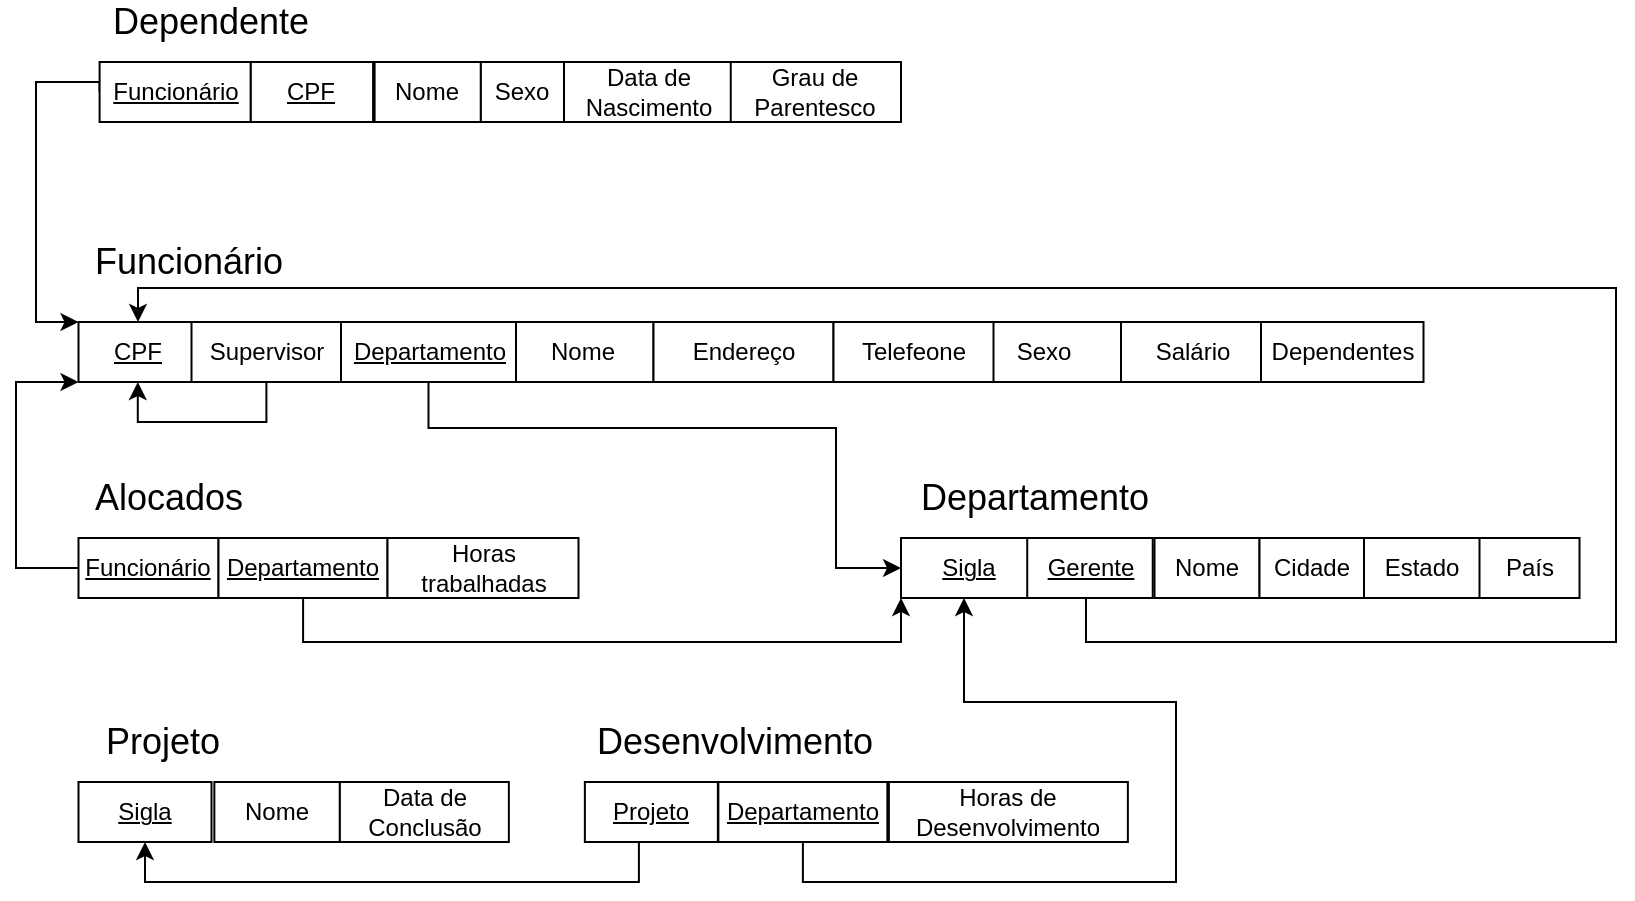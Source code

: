 <mxfile version="14.9.9" type="device"><diagram id="oE5kdE3x3bmlvVI2o78f" name="Page-1"><mxGraphModel dx="1422" dy="760" grid="1" gridSize="10" guides="1" tooltips="1" connect="1" arrows="1" fold="1" page="1" pageScale="1" pageWidth="850" pageHeight="1100" math="0" shadow="0"><root><mxCell id="0"/><mxCell id="1" parent="0"/><mxCell id="Gl7gMJ4fhBQl1i4gPmgb-1" value="&lt;font style=&quot;font-size: 18px&quot;&gt;Funcionário&lt;/font&gt;" style="text;html=1;align=center;verticalAlign=middle;resizable=0;points=[];autosize=1;strokeColor=none;" vertex="1" parent="1"><mxGeometry x="61.25" y="380" width="110" height="20" as="geometry"/></mxCell><mxCell id="Gl7gMJ4fhBQl1i4gPmgb-2" value="&lt;div&gt;&lt;u&gt;CPF&lt;span style=&quot;white-space: pre&quot;&gt;&lt;/span&gt;&lt;/u&gt;&lt;/div&gt;" style="rounded=0;whiteSpace=wrap;html=1;" vertex="1" parent="1"><mxGeometry x="61.25" y="420" width="60" height="30" as="geometry"/></mxCell><mxCell id="Gl7gMJ4fhBQl1i4gPmgb-3" value="Nome" style="rounded=0;whiteSpace=wrap;html=1;" vertex="1" parent="1"><mxGeometry x="277.5" y="420" width="71.25" height="30" as="geometry"/></mxCell><mxCell id="Gl7gMJ4fhBQl1i4gPmgb-4" value="Endereço" style="rounded=0;whiteSpace=wrap;html=1;" vertex="1" parent="1"><mxGeometry x="348.75" y="420" width="90" height="30" as="geometry"/></mxCell><mxCell id="Gl7gMJ4fhBQl1i4gPmgb-5" value="Sexo" style="rounded=0;whiteSpace=wrap;html=1;" vertex="1" parent="1"><mxGeometry x="503.75" y="420" width="80" height="30" as="geometry"/></mxCell><mxCell id="Gl7gMJ4fhBQl1i4gPmgb-6" value="Salário" style="rounded=0;whiteSpace=wrap;html=1;" vertex="1" parent="1"><mxGeometry x="582.5" y="420" width="71.25" height="30" as="geometry"/></mxCell><mxCell id="Gl7gMJ4fhBQl1i4gPmgb-13" value="Dependentes" style="rounded=0;whiteSpace=wrap;html=1;" vertex="1" parent="1"><mxGeometry x="652.5" y="420" width="81.25" height="30" as="geometry"/></mxCell><mxCell id="Gl7gMJ4fhBQl1i4gPmgb-14" style="edgeStyle=orthogonalEdgeStyle;rounded=0;orthogonalLoop=1;jettySize=auto;html=1;entryX=0;entryY=0;entryDx=0;entryDy=0;exitX=0;exitY=0.5;exitDx=0;exitDy=0;" edge="1" parent="1" source="Gl7gMJ4fhBQl1i4gPmgb-60" target="Gl7gMJ4fhBQl1i4gPmgb-2"><mxGeometry relative="1" as="geometry"><Array as="points"><mxPoint x="72" y="300"/><mxPoint x="40" y="300"/><mxPoint x="40" y="420"/></Array><mxPoint x="47.2" y="543" as="sourcePoint"/></mxGeometry></mxCell><mxCell id="Gl7gMJ4fhBQl1i4gPmgb-16" value="&lt;u&gt;Sigla&lt;/u&gt;" style="rounded=0;whiteSpace=wrap;html=1;" vertex="1" parent="1"><mxGeometry x="472.5" y="528" width="66.5" height="30" as="geometry"/></mxCell><mxCell id="Gl7gMJ4fhBQl1i4gPmgb-17" value="Nome" style="rounded=0;whiteSpace=wrap;html=1;" vertex="1" parent="1"><mxGeometry x="599.25" y="528" width="52.5" height="30" as="geometry"/></mxCell><mxCell id="Gl7gMJ4fhBQl1i4gPmgb-18" value="Cidade" style="rounded=0;whiteSpace=wrap;html=1;" vertex="1" parent="1"><mxGeometry x="651.75" y="528" width="52.25" height="30" as="geometry"/></mxCell><mxCell id="Gl7gMJ4fhBQl1i4gPmgb-19" value="&lt;font style=&quot;font-size: 18px&quot;&gt;Departamento&lt;/font&gt;" style="text;html=1;align=center;verticalAlign=middle;resizable=0;points=[];autosize=1;strokeColor=none;" vertex="1" parent="1"><mxGeometry x="474.25" y="498" width="130" height="20" as="geometry"/></mxCell><mxCell id="Gl7gMJ4fhBQl1i4gPmgb-20" value="&lt;font style=&quot;font-size: 18px&quot;&gt;Projeto&lt;/font&gt;" style="text;html=1;align=center;verticalAlign=middle;resizable=0;points=[];autosize=1;strokeColor=none;" vertex="1" parent="1"><mxGeometry x="68.25" y="620" width="70" height="20" as="geometry"/></mxCell><mxCell id="Gl7gMJ4fhBQl1i4gPmgb-21" value="&lt;u&gt;Sigla&lt;/u&gt;" style="rounded=0;whiteSpace=wrap;html=1;" vertex="1" parent="1"><mxGeometry x="61.25" y="650" width="66.5" height="30" as="geometry"/></mxCell><mxCell id="Gl7gMJ4fhBQl1i4gPmgb-22" value="Nome" style="rounded=0;whiteSpace=wrap;html=1;" vertex="1" parent="1"><mxGeometry x="129.18" y="650" width="62.75" height="30" as="geometry"/></mxCell><mxCell id="Gl7gMJ4fhBQl1i4gPmgb-23" value="Data de Conclusão" style="rounded=0;whiteSpace=wrap;html=1;" vertex="1" parent="1"><mxGeometry x="191.93" y="650" width="84.5" height="30" as="geometry"/></mxCell><mxCell id="Gl7gMJ4fhBQl1i4gPmgb-24" value="Estado" style="rounded=0;whiteSpace=wrap;html=1;" vertex="1" parent="1"><mxGeometry x="704" y="528" width="58.38" height="30" as="geometry"/></mxCell><mxCell id="Gl7gMJ4fhBQl1i4gPmgb-25" value="País" style="rounded=0;whiteSpace=wrap;html=1;" vertex="1" parent="1"><mxGeometry x="761.75" y="528" width="50" height="30" as="geometry"/></mxCell><mxCell id="Gl7gMJ4fhBQl1i4gPmgb-26" value="" style="edgeStyle=orthogonalEdgeStyle;rounded=0;orthogonalLoop=1;jettySize=auto;html=1;" edge="1" parent="1" source="Gl7gMJ4fhBQl1i4gPmgb-27" target="Gl7gMJ4fhBQl1i4gPmgb-2"><mxGeometry relative="1" as="geometry"><Array as="points"><mxPoint x="154.88" y="470"/><mxPoint x="90.88" y="470"/></Array></mxGeometry></mxCell><mxCell id="Gl7gMJ4fhBQl1i4gPmgb-27" value="Supervisor" style="rounded=0;whiteSpace=wrap;html=1;" vertex="1" parent="1"><mxGeometry x="117.75" y="420" width="74.75" height="30" as="geometry"/></mxCell><mxCell id="Gl7gMJ4fhBQl1i4gPmgb-28" value="Telefeone" style="rounded=0;whiteSpace=wrap;html=1;" vertex="1" parent="1"><mxGeometry x="438.75" y="420" width="80" height="30" as="geometry"/></mxCell><mxCell id="Gl7gMJ4fhBQl1i4gPmgb-29" style="edgeStyle=orthogonalEdgeStyle;rounded=0;orthogonalLoop=1;jettySize=auto;html=1;entryX=0;entryY=0.5;entryDx=0;entryDy=0;" edge="1" parent="1" source="Gl7gMJ4fhBQl1i4gPmgb-30" target="Gl7gMJ4fhBQl1i4gPmgb-16"><mxGeometry relative="1" as="geometry"><Array as="points"><mxPoint x="236" y="473"/><mxPoint x="440" y="473"/><mxPoint x="440" y="543"/></Array></mxGeometry></mxCell><mxCell id="Gl7gMJ4fhBQl1i4gPmgb-30" value="&lt;u&gt;Departamento&lt;/u&gt;" style="rounded=0;whiteSpace=wrap;html=1;" vertex="1" parent="1"><mxGeometry x="192.5" y="420" width="87.5" height="30" as="geometry"/></mxCell><mxCell id="Gl7gMJ4fhBQl1i4gPmgb-31" style="edgeStyle=orthogonalEdgeStyle;rounded=0;orthogonalLoop=1;jettySize=auto;html=1;" edge="1" parent="1" source="Gl7gMJ4fhBQl1i4gPmgb-32" target="Gl7gMJ4fhBQl1i4gPmgb-2"><mxGeometry relative="1" as="geometry"><Array as="points"><mxPoint x="565" y="580"/><mxPoint x="830" y="580"/><mxPoint x="830" y="403"/><mxPoint x="91" y="403"/></Array></mxGeometry></mxCell><mxCell id="Gl7gMJ4fhBQl1i4gPmgb-32" value="&lt;u&gt;Gerente&lt;/u&gt;" style="rounded=0;whiteSpace=wrap;html=1;" vertex="1" parent="1"><mxGeometry x="535.62" y="528" width="62.75" height="30" as="geometry"/></mxCell><mxCell id="Gl7gMJ4fhBQl1i4gPmgb-33" value="&lt;font style=&quot;font-size: 18px&quot;&gt;Desenvolvimento&lt;/font&gt;" style="text;html=1;align=center;verticalAlign=middle;resizable=0;points=[];autosize=1;strokeColor=none;" vertex="1" parent="1"><mxGeometry x="314.43" y="620" width="150" height="20" as="geometry"/></mxCell><mxCell id="Gl7gMJ4fhBQl1i4gPmgb-34" style="edgeStyle=orthogonalEdgeStyle;rounded=0;orthogonalLoop=1;jettySize=auto;html=1;entryX=0.5;entryY=1;entryDx=0;entryDy=0;exitX=0.5;exitY=1;exitDx=0;exitDy=0;" edge="1" parent="1" source="Gl7gMJ4fhBQl1i4gPmgb-35" target="Gl7gMJ4fhBQl1i4gPmgb-21"><mxGeometry relative="1" as="geometry"><Array as="points"><mxPoint x="341.43" y="700"/><mxPoint x="94.43" y="700"/></Array></mxGeometry></mxCell><mxCell id="Gl7gMJ4fhBQl1i4gPmgb-35" value="&lt;u&gt;Projeto&lt;/u&gt;" style="rounded=0;whiteSpace=wrap;html=1;" vertex="1" parent="1"><mxGeometry x="314.43" y="650" width="66.5" height="30" as="geometry"/></mxCell><mxCell id="Gl7gMJ4fhBQl1i4gPmgb-36" style="edgeStyle=orthogonalEdgeStyle;rounded=0;orthogonalLoop=1;jettySize=auto;html=1;" edge="1" parent="1" source="Gl7gMJ4fhBQl1i4gPmgb-37" target="Gl7gMJ4fhBQl1i4gPmgb-16"><mxGeometry relative="1" as="geometry"><Array as="points"><mxPoint x="424" y="700"/><mxPoint x="610" y="700"/><mxPoint x="610" y="610"/><mxPoint x="504" y="610"/></Array></mxGeometry></mxCell><mxCell id="Gl7gMJ4fhBQl1i4gPmgb-37" value="&lt;u&gt;Departamento&lt;/u&gt;" style="rounded=0;whiteSpace=wrap;html=1;" vertex="1" parent="1"><mxGeometry x="381.18" y="650" width="84.5" height="30" as="geometry"/></mxCell><mxCell id="Gl7gMJ4fhBQl1i4gPmgb-38" value="Horas de Desenvolvimento" style="rounded=0;whiteSpace=wrap;html=1;" vertex="1" parent="1"><mxGeometry x="466.43" y="650" width="119.5" height="30" as="geometry"/></mxCell><mxCell id="Gl7gMJ4fhBQl1i4gPmgb-39" value="&lt;font style=&quot;font-size: 18px&quot;&gt;Alocados&lt;/font&gt;" style="text;html=1;align=center;verticalAlign=middle;resizable=0;points=[];autosize=1;strokeColor=none;" vertex="1" parent="1"><mxGeometry x="61.25" y="498" width="90" height="20" as="geometry"/></mxCell><mxCell id="Gl7gMJ4fhBQl1i4gPmgb-61" style="edgeStyle=orthogonalEdgeStyle;rounded=0;orthogonalLoop=1;jettySize=auto;html=1;entryX=0;entryY=1;entryDx=0;entryDy=0;" edge="1" parent="1" source="Gl7gMJ4fhBQl1i4gPmgb-40" target="Gl7gMJ4fhBQl1i4gPmgb-2"><mxGeometry relative="1" as="geometry"><Array as="points"><mxPoint x="30" y="543"/><mxPoint x="30" y="450"/></Array></mxGeometry></mxCell><mxCell id="Gl7gMJ4fhBQl1i4gPmgb-40" value="&lt;u&gt;Funcionário&lt;/u&gt;" style="rounded=0;whiteSpace=wrap;html=1;" vertex="1" parent="1"><mxGeometry x="61.25" y="528" width="70" height="30" as="geometry"/></mxCell><mxCell id="Gl7gMJ4fhBQl1i4gPmgb-62" style="edgeStyle=orthogonalEdgeStyle;rounded=0;orthogonalLoop=1;jettySize=auto;html=1;entryX=0;entryY=1;entryDx=0;entryDy=0;" edge="1" parent="1" source="Gl7gMJ4fhBQl1i4gPmgb-41" target="Gl7gMJ4fhBQl1i4gPmgb-16"><mxGeometry relative="1" as="geometry"><Array as="points"><mxPoint x="174" y="580"/><mxPoint x="473" y="580"/></Array></mxGeometry></mxCell><mxCell id="Gl7gMJ4fhBQl1i4gPmgb-41" value="&lt;u&gt;Departamento&lt;/u&gt;" style="rounded=0;whiteSpace=wrap;html=1;" vertex="1" parent="1"><mxGeometry x="131.25" y="528" width="84.5" height="30" as="geometry"/></mxCell><mxCell id="Gl7gMJ4fhBQl1i4gPmgb-42" value="Horas trabalhadas" style="rounded=0;whiteSpace=wrap;html=1;" vertex="1" parent="1"><mxGeometry x="215.75" y="528" width="95.5" height="30" as="geometry"/></mxCell><mxCell id="Gl7gMJ4fhBQl1i4gPmgb-54" value="&lt;font style=&quot;font-size: 18px&quot;&gt;Dependente&lt;/font&gt;" style="text;html=1;align=center;verticalAlign=middle;resizable=0;points=[];autosize=1;strokeColor=none;" vertex="1" parent="1"><mxGeometry x="71.8" y="260" width="110" height="20" as="geometry"/></mxCell><mxCell id="Gl7gMJ4fhBQl1i4gPmgb-55" value="&lt;div&gt;&lt;u&gt;CPF&lt;span style=&quot;white-space: pre&quot;&gt;&lt;/span&gt;&lt;/u&gt;&lt;/div&gt;" style="rounded=0;whiteSpace=wrap;html=1;" vertex="1" parent="1"><mxGeometry x="147.3" y="290" width="61.25" height="30" as="geometry"/></mxCell><mxCell id="Gl7gMJ4fhBQl1i4gPmgb-56" value="Nome" style="rounded=0;whiteSpace=wrap;html=1;" vertex="1" parent="1"><mxGeometry x="209.3" y="290" width="53.13" height="30" as="geometry"/></mxCell><mxCell id="Gl7gMJ4fhBQl1i4gPmgb-57" value="Data de Nascimento" style="rounded=0;whiteSpace=wrap;html=1;" vertex="1" parent="1"><mxGeometry x="303.99" y="290" width="84.5" height="30" as="geometry"/></mxCell><mxCell id="Gl7gMJ4fhBQl1i4gPmgb-58" value="Grau de Parentesco" style="rounded=0;whiteSpace=wrap;html=1;" vertex="1" parent="1"><mxGeometry x="387.37" y="290" width="85.13" height="30" as="geometry"/></mxCell><mxCell id="Gl7gMJ4fhBQl1i4gPmgb-59" value="Sexo" style="rounded=0;whiteSpace=wrap;html=1;" vertex="1" parent="1"><mxGeometry x="262.43" y="290" width="41.56" height="30" as="geometry"/></mxCell><mxCell id="Gl7gMJ4fhBQl1i4gPmgb-60" value="&lt;u&gt;Funcionário&lt;/u&gt;" style="rounded=0;whiteSpace=wrap;html=1;" vertex="1" parent="1"><mxGeometry x="71.8" y="290" width="75.5" height="30" as="geometry"/></mxCell></root></mxGraphModel></diagram></mxfile>
